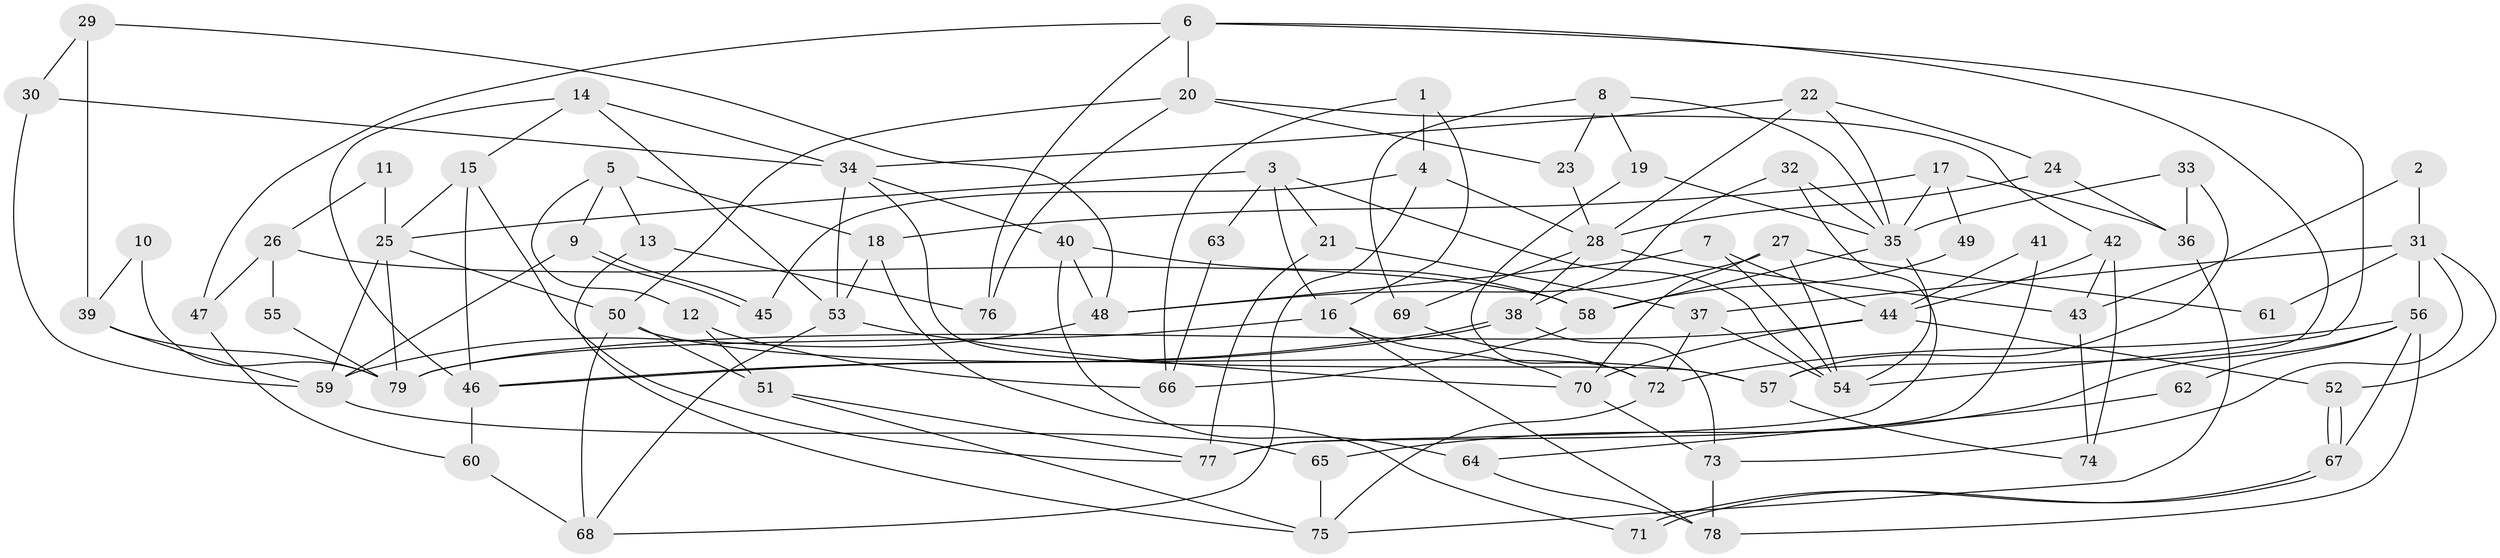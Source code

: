 // Generated by graph-tools (version 1.1) at 2025/50/03/09/25 03:50:08]
// undirected, 79 vertices, 158 edges
graph export_dot {
graph [start="1"]
  node [color=gray90,style=filled];
  1;
  2;
  3;
  4;
  5;
  6;
  7;
  8;
  9;
  10;
  11;
  12;
  13;
  14;
  15;
  16;
  17;
  18;
  19;
  20;
  21;
  22;
  23;
  24;
  25;
  26;
  27;
  28;
  29;
  30;
  31;
  32;
  33;
  34;
  35;
  36;
  37;
  38;
  39;
  40;
  41;
  42;
  43;
  44;
  45;
  46;
  47;
  48;
  49;
  50;
  51;
  52;
  53;
  54;
  55;
  56;
  57;
  58;
  59;
  60;
  61;
  62;
  63;
  64;
  65;
  66;
  67;
  68;
  69;
  70;
  71;
  72;
  73;
  74;
  75;
  76;
  77;
  78;
  79;
  1 -- 66;
  1 -- 16;
  1 -- 4;
  2 -- 43;
  2 -- 31;
  3 -- 16;
  3 -- 54;
  3 -- 21;
  3 -- 25;
  3 -- 63;
  4 -- 28;
  4 -- 45;
  4 -- 68;
  5 -- 9;
  5 -- 13;
  5 -- 12;
  5 -- 18;
  6 -- 54;
  6 -- 20;
  6 -- 47;
  6 -- 57;
  6 -- 76;
  7 -- 54;
  7 -- 44;
  7 -- 48;
  8 -- 35;
  8 -- 19;
  8 -- 23;
  8 -- 69;
  9 -- 45;
  9 -- 45;
  9 -- 59;
  10 -- 39;
  10 -- 79;
  11 -- 26;
  11 -- 25;
  12 -- 51;
  12 -- 66;
  13 -- 76;
  13 -- 75;
  14 -- 46;
  14 -- 53;
  14 -- 15;
  14 -- 34;
  15 -- 77;
  15 -- 25;
  15 -- 46;
  16 -- 70;
  16 -- 78;
  16 -- 79;
  17 -- 35;
  17 -- 36;
  17 -- 18;
  17 -- 49;
  18 -- 53;
  18 -- 71;
  19 -- 35;
  19 -- 72;
  20 -- 50;
  20 -- 42;
  20 -- 23;
  20 -- 76;
  21 -- 37;
  21 -- 77;
  22 -- 34;
  22 -- 28;
  22 -- 24;
  22 -- 35;
  23 -- 28;
  24 -- 28;
  24 -- 36;
  25 -- 50;
  25 -- 59;
  25 -- 79;
  26 -- 58;
  26 -- 47;
  26 -- 55;
  27 -- 48;
  27 -- 54;
  27 -- 61;
  27 -- 70;
  28 -- 38;
  28 -- 43;
  28 -- 69;
  29 -- 48;
  29 -- 39;
  29 -- 30;
  30 -- 34;
  30 -- 59;
  31 -- 56;
  31 -- 52;
  31 -- 37;
  31 -- 61;
  31 -- 73;
  32 -- 77;
  32 -- 38;
  32 -- 35;
  33 -- 35;
  33 -- 57;
  33 -- 36;
  34 -- 53;
  34 -- 40;
  34 -- 57;
  35 -- 54;
  35 -- 58;
  36 -- 75;
  37 -- 72;
  37 -- 54;
  38 -- 73;
  38 -- 46;
  38 -- 46;
  39 -- 79;
  39 -- 59;
  40 -- 48;
  40 -- 58;
  40 -- 64;
  41 -- 77;
  41 -- 44;
  42 -- 44;
  42 -- 43;
  42 -- 74;
  43 -- 74;
  44 -- 70;
  44 -- 79;
  44 -- 52;
  46 -- 60;
  47 -- 60;
  48 -- 59;
  49 -- 58;
  50 -- 57;
  50 -- 51;
  50 -- 68;
  51 -- 75;
  51 -- 77;
  52 -- 67;
  52 -- 67;
  53 -- 68;
  53 -- 70;
  55 -- 79;
  56 -- 67;
  56 -- 65;
  56 -- 62;
  56 -- 72;
  56 -- 78;
  57 -- 74;
  58 -- 66;
  59 -- 65;
  60 -- 68;
  62 -- 64;
  63 -- 66;
  64 -- 78;
  65 -- 75;
  67 -- 71;
  67 -- 71;
  69 -- 72;
  70 -- 73;
  72 -- 75;
  73 -- 78;
}
